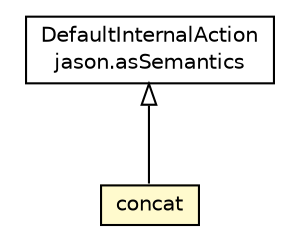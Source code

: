 #!/usr/local/bin/dot
#
# Class diagram 
# Generated by UMLGraph version R5_6_6-1-g9240c4 (http://www.umlgraph.org/)
#

digraph G {
	edge [fontname="Helvetica",fontsize=10,labelfontname="Helvetica",labelfontsize=10];
	node [fontname="Helvetica",fontsize=10,shape=plaintext];
	nodesep=0.25;
	ranksep=0.5;
	// jason.asSemantics.DefaultInternalAction
	c52386 [label=<<table title="jason.asSemantics.DefaultInternalAction" border="0" cellborder="1" cellspacing="0" cellpadding="2" port="p" href="../asSemantics/DefaultInternalAction.html">
		<tr><td><table border="0" cellspacing="0" cellpadding="1">
<tr><td align="center" balign="center"> DefaultInternalAction </td></tr>
<tr><td align="center" balign="center"> jason.asSemantics </td></tr>
		</table></td></tr>
		</table>>, URL="../asSemantics/DefaultInternalAction.html", fontname="Helvetica", fontcolor="black", fontsize=10.0];
	// jason.stdlib.concat
	c52601 [label=<<table title="jason.stdlib.concat" border="0" cellborder="1" cellspacing="0" cellpadding="2" port="p" bgcolor="lemonChiffon" href="./concat.html">
		<tr><td><table border="0" cellspacing="0" cellpadding="1">
<tr><td align="center" balign="center"> concat </td></tr>
		</table></td></tr>
		</table>>, URL="./concat.html", fontname="Helvetica", fontcolor="black", fontsize=10.0];
	//jason.stdlib.concat extends jason.asSemantics.DefaultInternalAction
	c52386:p -> c52601:p [dir=back,arrowtail=empty];
}

